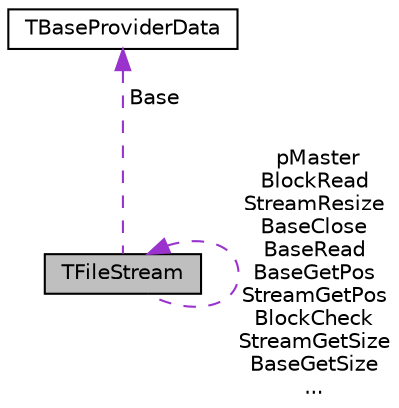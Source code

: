 digraph G
{
  edge [fontname="Helvetica",fontsize="10",labelfontname="Helvetica",labelfontsize="10"];
  node [fontname="Helvetica",fontsize="10",shape=record];
  Node1 [label="TFileStream",height=0.2,width=0.4,color="black", fillcolor="grey75", style="filled" fontcolor="black"];
  Node2 -> Node1 [dir="back",color="darkorchid3",fontsize="10",style="dashed",label=" Base" ,fontname="Helvetica"];
  Node2 [label="TBaseProviderData",height=0.2,width=0.4,color="black", fillcolor="white", style="filled",URL="$union_t_base_provider_data.html"];
  Node1 -> Node1 [dir="back",color="darkorchid3",fontsize="10",style="dashed",label=" pMaster\nBlockRead\nStreamResize\nBaseClose\nBaseRead\nBaseGetPos\nStreamGetPos\nBlockCheck\nStreamGetSize\nBaseGetSize\n..." ,fontname="Helvetica"];
}
